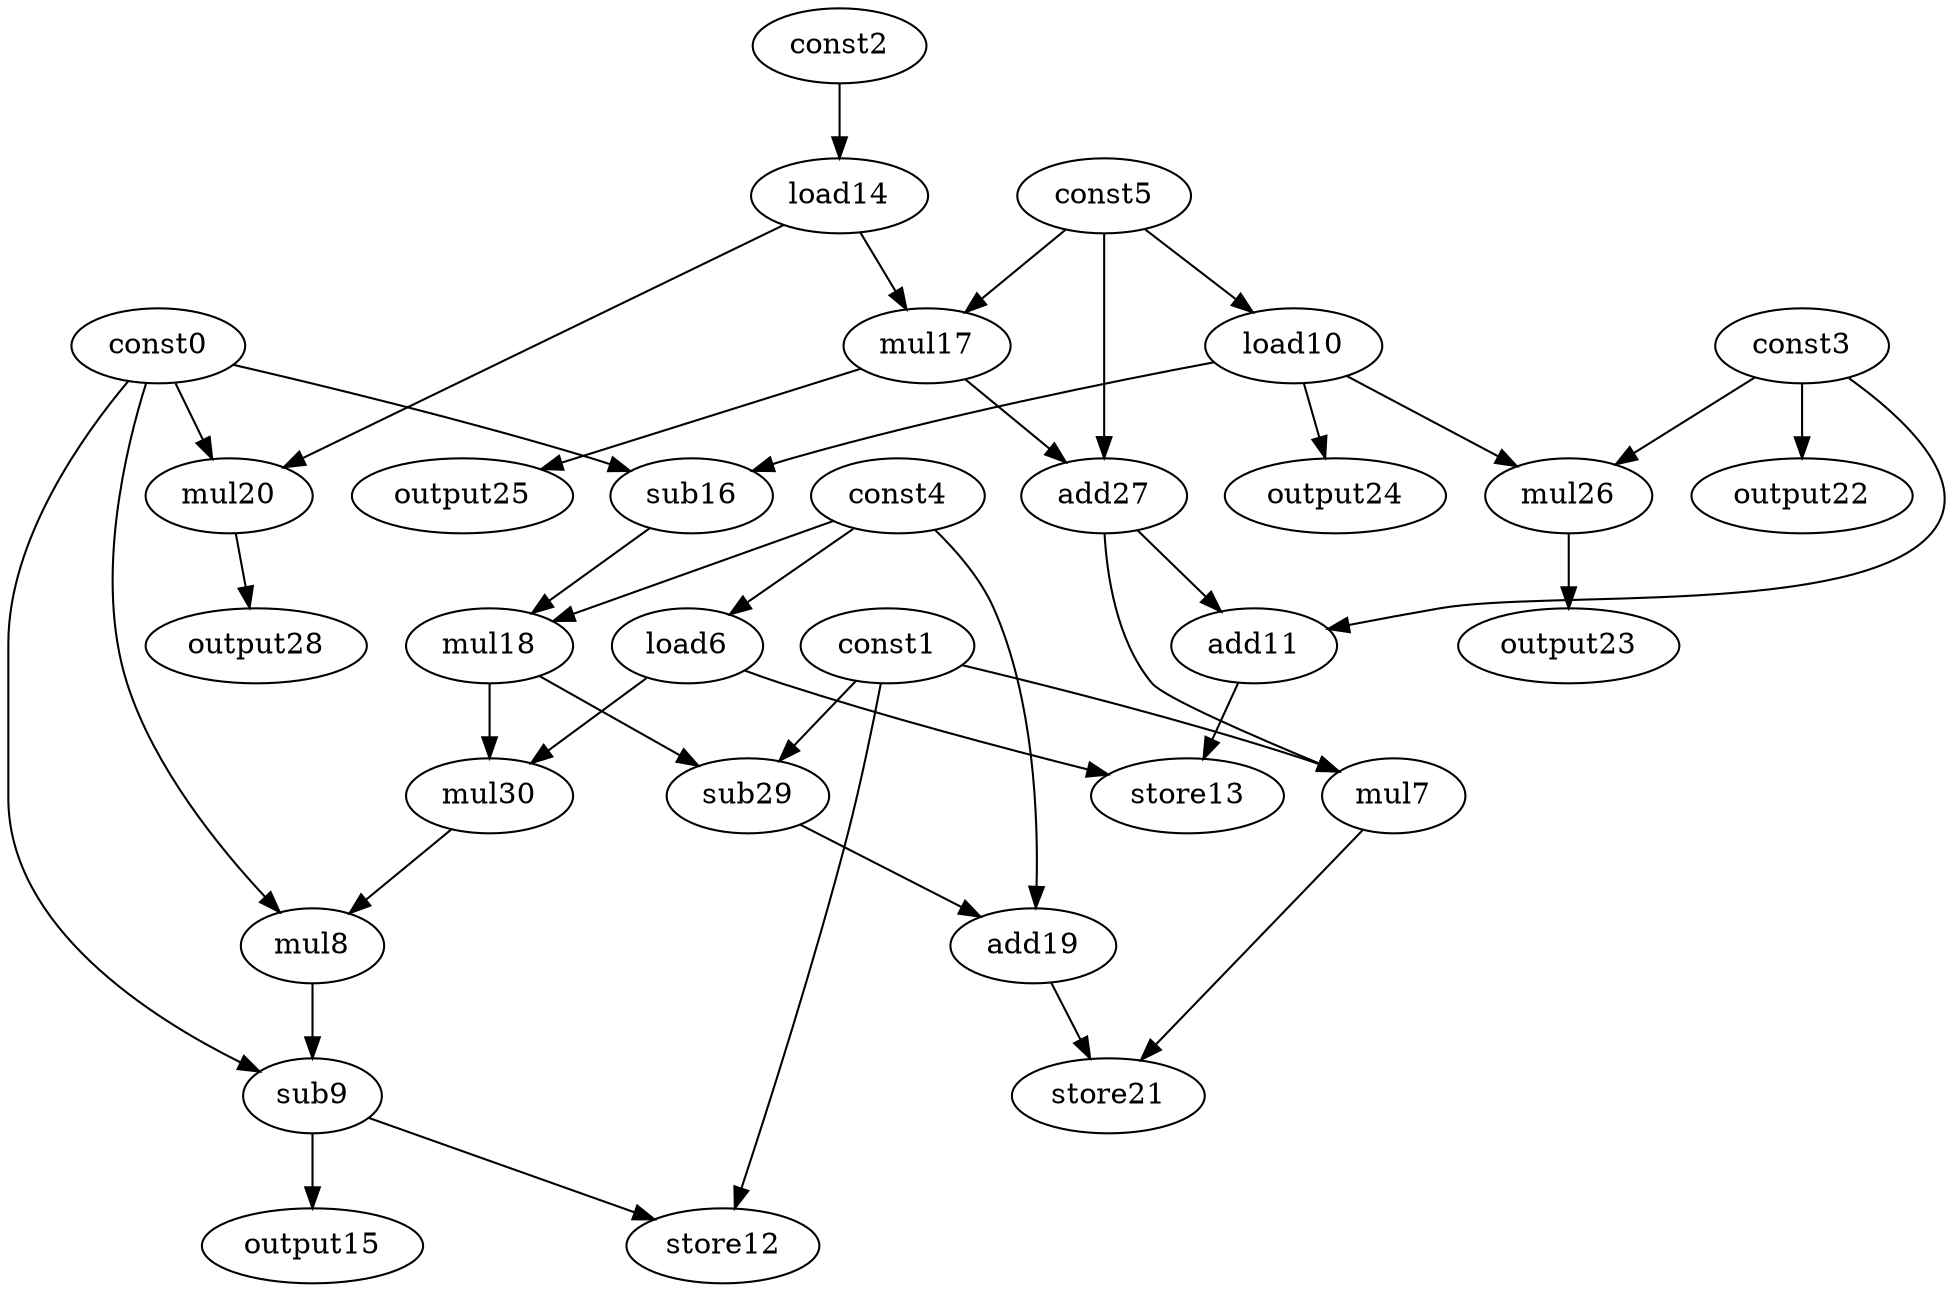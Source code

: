 digraph G { 
const0[opcode=const]; 
const1[opcode=const]; 
const2[opcode=const]; 
const3[opcode=const]; 
const4[opcode=const]; 
const5[opcode=const]; 
load6[opcode=load]; 
mul7[opcode=mul]; 
mul8[opcode=mul]; 
sub9[opcode=sub]; 
load10[opcode=load]; 
add11[opcode=add]; 
store12[opcode=store]; 
store13[opcode=store]; 
load14[opcode=load]; 
output15[opcode=output]; 
sub16[opcode=sub]; 
mul17[opcode=mul]; 
mul18[opcode=mul]; 
add19[opcode=add]; 
mul20[opcode=mul]; 
store21[opcode=store]; 
output22[opcode=output]; 
output23[opcode=output]; 
output24[opcode=output]; 
output25[opcode=output]; 
mul26[opcode=mul]; 
add27[opcode=add]; 
output28[opcode=output]; 
sub29[opcode=sub]; 
mul30[opcode=mul]; 
const4->load6[operand=0];
const5->load10[operand=0];
const2->load14[operand=0];
const3->output22[operand=0];
const0->sub16[operand=0];
load10->sub16[operand=1];
const5->mul17[operand=0];
load14->mul17[operand=1];
const0->mul20[operand=0];
load14->mul20[operand=1];
load10->output24[operand=0];
load10->mul26[operand=0];
const3->mul26[operand=1];
sub16->mul18[operand=0];
const4->mul18[operand=1];
mul26->output23[operand=0];
mul17->output25[operand=0];
mul17->add27[operand=0];
const5->add27[operand=1];
mul20->output28[operand=0];
const1->mul7[operand=0];
add27->mul7[operand=1];
add27->add11[operand=0];
const3->add11[operand=1];
const1->sub29[operand=0];
mul18->sub29[operand=1];
mul18->mul30[operand=0];
load6->mul30[operand=1];
const0->mul8[operand=0];
mul30->mul8[operand=1];
add11->store13[operand=0];
load6->store13[operand=1];
const4->add19[operand=0];
sub29->add19[operand=1];
const0->sub9[operand=0];
mul8->sub9[operand=1];
add19->store21[operand=0];
mul7->store21[operand=1];
const1->store12[operand=0];
sub9->store12[operand=1];
sub9->output15[operand=0];
}
